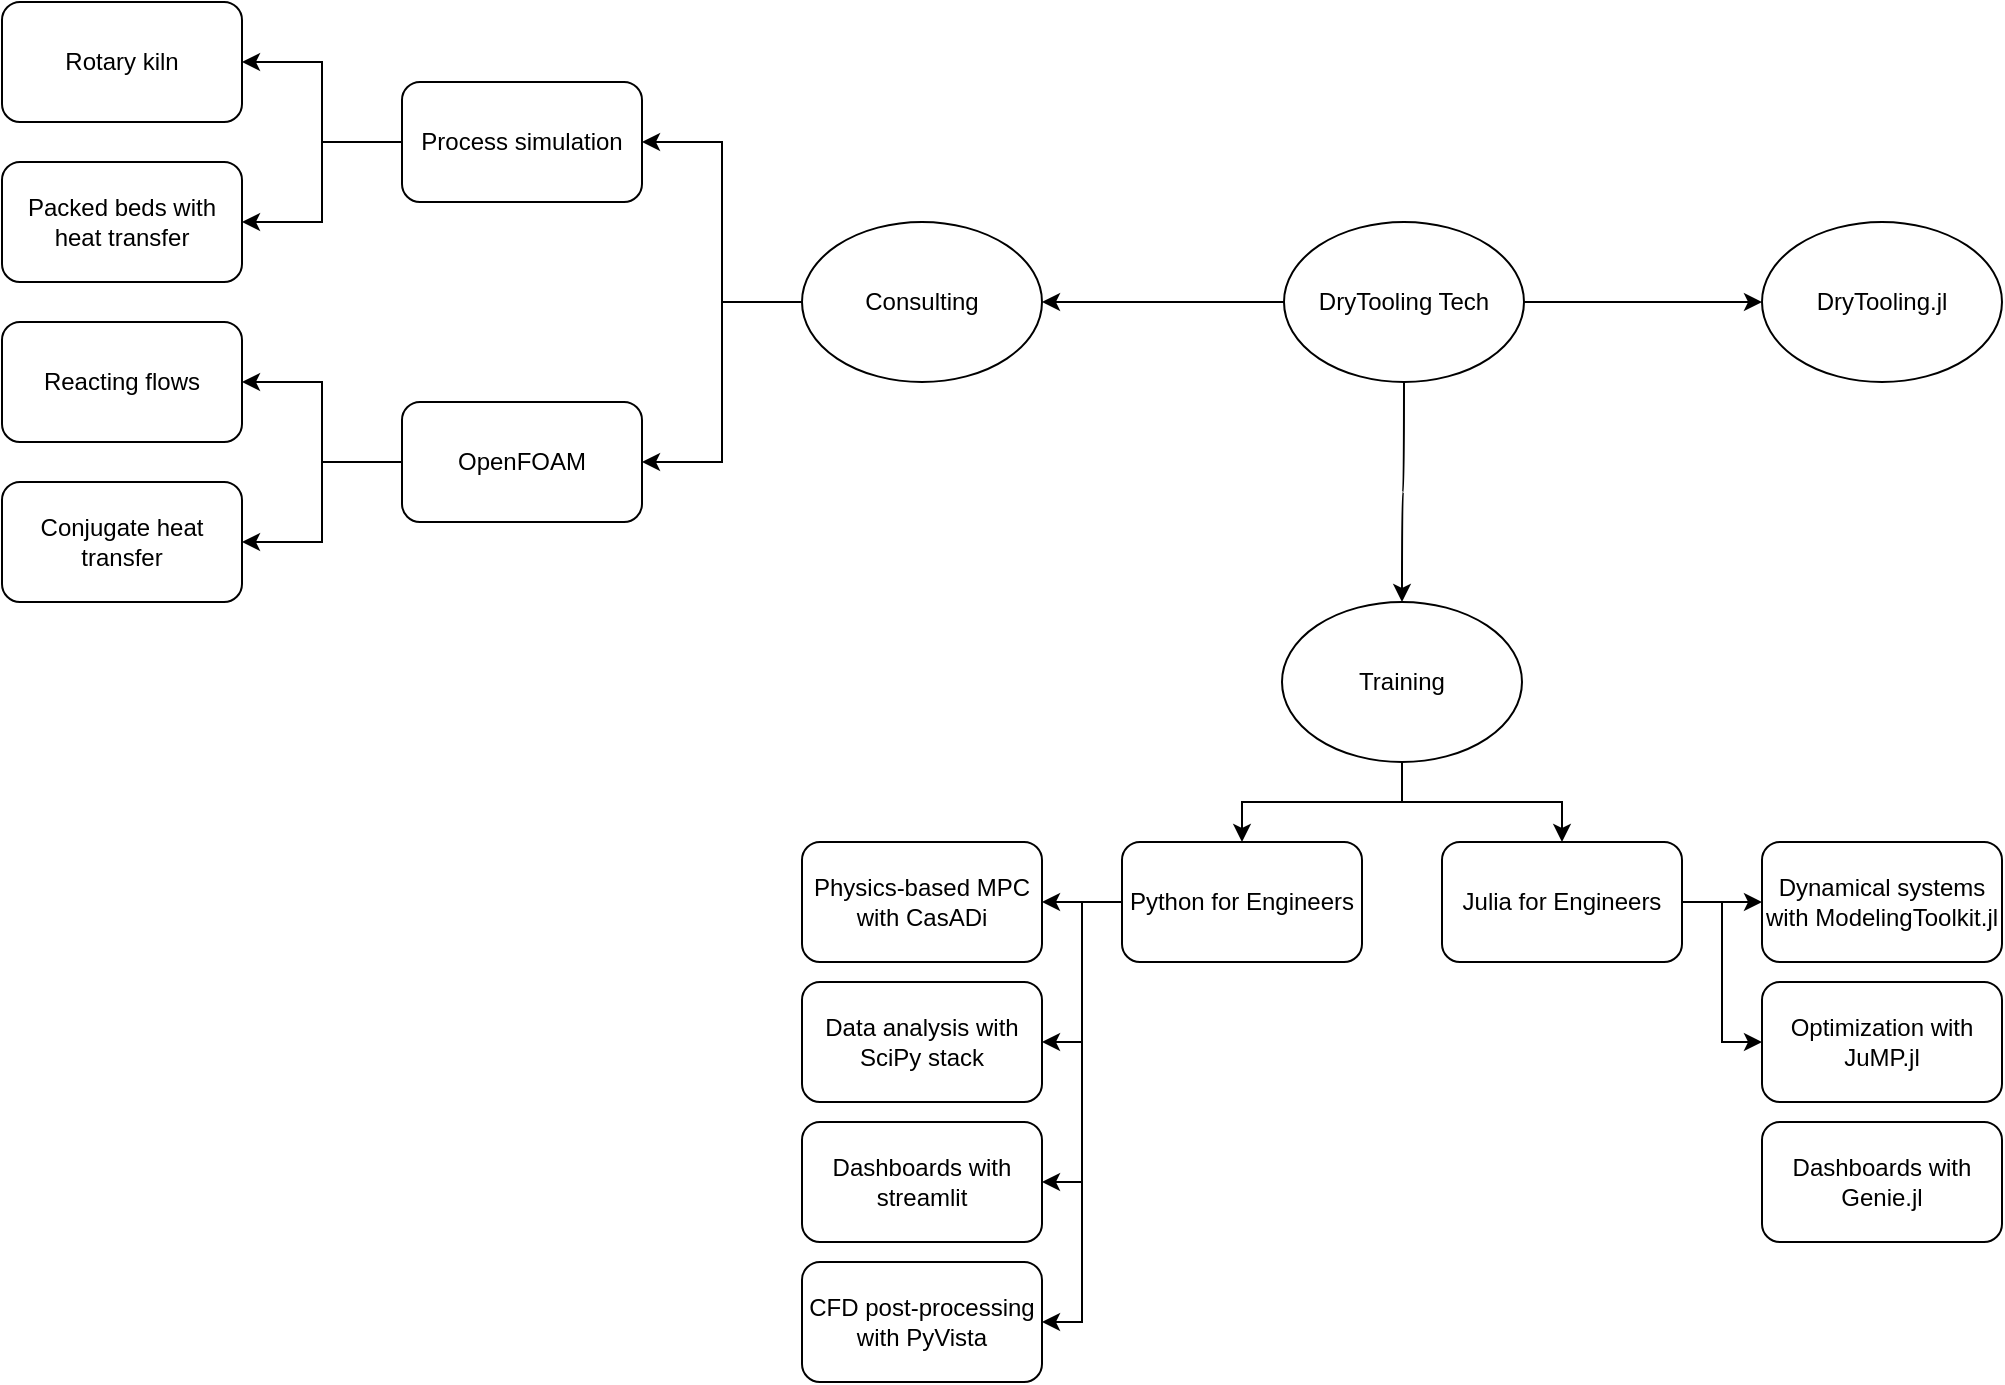 <mxfile version="22.1.4" type="github">
  <diagram name="Page-1" id="ShheRPUKKzBshwlSDHYq">
    <mxGraphModel dx="1121" dy="613" grid="1" gridSize="10" guides="1" tooltips="1" connect="1" arrows="1" fold="1" page="1" pageScale="1" pageWidth="4681" pageHeight="3300" math="0" shadow="0">
      <root>
        <mxCell id="0" />
        <mxCell id="1" parent="0" />
        <mxCell id="P_ZGVv6pG1mM6uEF-SW_-5" style="edgeStyle=orthogonalEdgeStyle;rounded=0;orthogonalLoop=1;jettySize=auto;html=1;curved=1;" edge="1" parent="1" source="P_ZGVv6pG1mM6uEF-SW_-1" target="P_ZGVv6pG1mM6uEF-SW_-4">
          <mxGeometry relative="1" as="geometry" />
        </mxCell>
        <mxCell id="P_ZGVv6pG1mM6uEF-SW_-7" style="edgeStyle=orthogonalEdgeStyle;rounded=0;orthogonalLoop=1;jettySize=auto;html=1;curved=1;" edge="1" parent="1" source="P_ZGVv6pG1mM6uEF-SW_-1" target="P_ZGVv6pG1mM6uEF-SW_-6">
          <mxGeometry relative="1" as="geometry" />
        </mxCell>
        <mxCell id="P_ZGVv6pG1mM6uEF-SW_-1" value="DryTooling Tech" style="ellipse;whiteSpace=wrap;html=1;" vertex="1" parent="1">
          <mxGeometry x="2281" y="1610" width="120" height="80" as="geometry" />
        </mxCell>
        <mxCell id="P_ZGVv6pG1mM6uEF-SW_-2" value="DryTooling.jl" style="ellipse;whiteSpace=wrap;html=1;" vertex="1" parent="1">
          <mxGeometry x="2520" y="1610" width="120" height="80" as="geometry" />
        </mxCell>
        <mxCell id="P_ZGVv6pG1mM6uEF-SW_-3" style="edgeStyle=orthogonalEdgeStyle;rounded=0;orthogonalLoop=1;jettySize=auto;html=1;entryX=0;entryY=0.5;entryDx=0;entryDy=0;curved=1;" edge="1" parent="1" source="P_ZGVv6pG1mM6uEF-SW_-1" target="P_ZGVv6pG1mM6uEF-SW_-2">
          <mxGeometry relative="1" as="geometry" />
        </mxCell>
        <mxCell id="P_ZGVv6pG1mM6uEF-SW_-11" style="edgeStyle=orthogonalEdgeStyle;rounded=0;orthogonalLoop=1;jettySize=auto;html=1;entryX=0.5;entryY=0;entryDx=0;entryDy=0;" edge="1" parent="1" source="P_ZGVv6pG1mM6uEF-SW_-4" target="P_ZGVv6pG1mM6uEF-SW_-9">
          <mxGeometry relative="1" as="geometry" />
        </mxCell>
        <mxCell id="P_ZGVv6pG1mM6uEF-SW_-12" style="edgeStyle=orthogonalEdgeStyle;rounded=0;orthogonalLoop=1;jettySize=auto;html=1;entryX=0.5;entryY=0;entryDx=0;entryDy=0;" edge="1" parent="1" source="P_ZGVv6pG1mM6uEF-SW_-4" target="P_ZGVv6pG1mM6uEF-SW_-8">
          <mxGeometry relative="1" as="geometry" />
        </mxCell>
        <mxCell id="P_ZGVv6pG1mM6uEF-SW_-4" value="Training" style="ellipse;whiteSpace=wrap;html=1;" vertex="1" parent="1">
          <mxGeometry x="2280" y="1800" width="120" height="80" as="geometry" />
        </mxCell>
        <mxCell id="P_ZGVv6pG1mM6uEF-SW_-26" style="edgeStyle=orthogonalEdgeStyle;rounded=0;orthogonalLoop=1;jettySize=auto;html=1;entryX=1;entryY=0.5;entryDx=0;entryDy=0;" edge="1" parent="1" source="P_ZGVv6pG1mM6uEF-SW_-6" target="P_ZGVv6pG1mM6uEF-SW_-25">
          <mxGeometry relative="1" as="geometry" />
        </mxCell>
        <mxCell id="P_ZGVv6pG1mM6uEF-SW_-34" style="edgeStyle=orthogonalEdgeStyle;rounded=0;orthogonalLoop=1;jettySize=auto;html=1;entryX=1;entryY=0.5;entryDx=0;entryDy=0;" edge="1" parent="1" source="P_ZGVv6pG1mM6uEF-SW_-6" target="P_ZGVv6pG1mM6uEF-SW_-33">
          <mxGeometry relative="1" as="geometry" />
        </mxCell>
        <mxCell id="P_ZGVv6pG1mM6uEF-SW_-6" value="Consulting" style="ellipse;whiteSpace=wrap;html=1;" vertex="1" parent="1">
          <mxGeometry x="2040" y="1610" width="120" height="80" as="geometry" />
        </mxCell>
        <mxCell id="P_ZGVv6pG1mM6uEF-SW_-13" style="edgeStyle=orthogonalEdgeStyle;rounded=0;orthogonalLoop=1;jettySize=auto;html=1;" edge="1" parent="1" source="P_ZGVv6pG1mM6uEF-SW_-8" target="P_ZGVv6pG1mM6uEF-SW_-10">
          <mxGeometry relative="1" as="geometry" />
        </mxCell>
        <mxCell id="P_ZGVv6pG1mM6uEF-SW_-15" style="edgeStyle=orthogonalEdgeStyle;rounded=0;orthogonalLoop=1;jettySize=auto;html=1;exitX=1;exitY=0.5;exitDx=0;exitDy=0;entryX=0;entryY=0.5;entryDx=0;entryDy=0;" edge="1" parent="1" source="P_ZGVv6pG1mM6uEF-SW_-8" target="P_ZGVv6pG1mM6uEF-SW_-14">
          <mxGeometry relative="1" as="geometry" />
        </mxCell>
        <mxCell id="P_ZGVv6pG1mM6uEF-SW_-8" value="Julia for Engineers" style="rounded=1;whiteSpace=wrap;html=1;" vertex="1" parent="1">
          <mxGeometry x="2360" y="1920" width="120" height="60" as="geometry" />
        </mxCell>
        <mxCell id="P_ZGVv6pG1mM6uEF-SW_-17" style="edgeStyle=orthogonalEdgeStyle;rounded=0;orthogonalLoop=1;jettySize=auto;html=1;entryX=1;entryY=0.5;entryDx=0;entryDy=0;" edge="1" parent="1" source="P_ZGVv6pG1mM6uEF-SW_-9" target="P_ZGVv6pG1mM6uEF-SW_-16">
          <mxGeometry relative="1" as="geometry" />
        </mxCell>
        <mxCell id="P_ZGVv6pG1mM6uEF-SW_-19" style="edgeStyle=orthogonalEdgeStyle;rounded=0;orthogonalLoop=1;jettySize=auto;html=1;entryX=1;entryY=0.5;entryDx=0;entryDy=0;" edge="1" parent="1" source="P_ZGVv6pG1mM6uEF-SW_-9" target="P_ZGVv6pG1mM6uEF-SW_-18">
          <mxGeometry relative="1" as="geometry" />
        </mxCell>
        <mxCell id="P_ZGVv6pG1mM6uEF-SW_-21" style="edgeStyle=orthogonalEdgeStyle;rounded=0;orthogonalLoop=1;jettySize=auto;html=1;entryX=1;entryY=0.5;entryDx=0;entryDy=0;" edge="1" parent="1" source="P_ZGVv6pG1mM6uEF-SW_-9" target="P_ZGVv6pG1mM6uEF-SW_-20">
          <mxGeometry relative="1" as="geometry" />
        </mxCell>
        <mxCell id="P_ZGVv6pG1mM6uEF-SW_-24" style="edgeStyle=orthogonalEdgeStyle;rounded=0;orthogonalLoop=1;jettySize=auto;html=1;entryX=1;entryY=0.5;entryDx=0;entryDy=0;" edge="1" parent="1" source="P_ZGVv6pG1mM6uEF-SW_-9" target="P_ZGVv6pG1mM6uEF-SW_-23">
          <mxGeometry relative="1" as="geometry" />
        </mxCell>
        <mxCell id="P_ZGVv6pG1mM6uEF-SW_-9" value="Python for Engineers" style="rounded=1;whiteSpace=wrap;html=1;" vertex="1" parent="1">
          <mxGeometry x="2200" y="1920" width="120" height="60" as="geometry" />
        </mxCell>
        <mxCell id="P_ZGVv6pG1mM6uEF-SW_-10" value="Dynamical systems with ModelingToolkit.jl" style="rounded=1;whiteSpace=wrap;html=1;" vertex="1" parent="1">
          <mxGeometry x="2520" y="1920" width="120" height="60" as="geometry" />
        </mxCell>
        <mxCell id="P_ZGVv6pG1mM6uEF-SW_-14" value="Optimization with JuMP.jl" style="rounded=1;whiteSpace=wrap;html=1;" vertex="1" parent="1">
          <mxGeometry x="2520" y="1990" width="120" height="60" as="geometry" />
        </mxCell>
        <mxCell id="P_ZGVv6pG1mM6uEF-SW_-16" value="Physics-based MPC with CasADi" style="rounded=1;whiteSpace=wrap;html=1;" vertex="1" parent="1">
          <mxGeometry x="2040" y="1920" width="120" height="60" as="geometry" />
        </mxCell>
        <mxCell id="P_ZGVv6pG1mM6uEF-SW_-18" value="Data analysis with SciPy stack" style="rounded=1;whiteSpace=wrap;html=1;" vertex="1" parent="1">
          <mxGeometry x="2040" y="1990" width="120" height="60" as="geometry" />
        </mxCell>
        <mxCell id="P_ZGVv6pG1mM6uEF-SW_-20" value="Dashboards with streamlit" style="rounded=1;whiteSpace=wrap;html=1;" vertex="1" parent="1">
          <mxGeometry x="2040" y="2060" width="120" height="60" as="geometry" />
        </mxCell>
        <mxCell id="P_ZGVv6pG1mM6uEF-SW_-22" value="Dashboards with Genie.jl" style="rounded=1;whiteSpace=wrap;html=1;" vertex="1" parent="1">
          <mxGeometry x="2520" y="2060" width="120" height="60" as="geometry" />
        </mxCell>
        <mxCell id="P_ZGVv6pG1mM6uEF-SW_-23" value="CFD post-processing with PyVista" style="rounded=1;whiteSpace=wrap;html=1;" vertex="1" parent="1">
          <mxGeometry x="2040" y="2130" width="120" height="60" as="geometry" />
        </mxCell>
        <mxCell id="P_ZGVv6pG1mM6uEF-SW_-28" style="edgeStyle=orthogonalEdgeStyle;rounded=0;orthogonalLoop=1;jettySize=auto;html=1;entryX=1;entryY=0.5;entryDx=0;entryDy=0;" edge="1" parent="1" source="P_ZGVv6pG1mM6uEF-SW_-25" target="P_ZGVv6pG1mM6uEF-SW_-27">
          <mxGeometry relative="1" as="geometry" />
        </mxCell>
        <mxCell id="P_ZGVv6pG1mM6uEF-SW_-30" style="edgeStyle=orthogonalEdgeStyle;rounded=0;orthogonalLoop=1;jettySize=auto;html=1;entryX=1;entryY=0.5;entryDx=0;entryDy=0;" edge="1" parent="1" source="P_ZGVv6pG1mM6uEF-SW_-25" target="P_ZGVv6pG1mM6uEF-SW_-29">
          <mxGeometry relative="1" as="geometry" />
        </mxCell>
        <mxCell id="P_ZGVv6pG1mM6uEF-SW_-25" value="OpenFOAM" style="rounded=1;whiteSpace=wrap;html=1;" vertex="1" parent="1">
          <mxGeometry x="1840" y="1700" width="120" height="60" as="geometry" />
        </mxCell>
        <mxCell id="P_ZGVv6pG1mM6uEF-SW_-27" value="Reacting flows" style="rounded=1;whiteSpace=wrap;html=1;" vertex="1" parent="1">
          <mxGeometry x="1640" y="1660" width="120" height="60" as="geometry" />
        </mxCell>
        <mxCell id="P_ZGVv6pG1mM6uEF-SW_-29" value="Conjugate heat transfer" style="rounded=1;whiteSpace=wrap;html=1;" vertex="1" parent="1">
          <mxGeometry x="1640" y="1740" width="120" height="60" as="geometry" />
        </mxCell>
        <mxCell id="P_ZGVv6pG1mM6uEF-SW_-36" style="edgeStyle=orthogonalEdgeStyle;rounded=0;orthogonalLoop=1;jettySize=auto;html=1;entryX=1;entryY=0.5;entryDx=0;entryDy=0;" edge="1" parent="1" source="P_ZGVv6pG1mM6uEF-SW_-33" target="P_ZGVv6pG1mM6uEF-SW_-35">
          <mxGeometry relative="1" as="geometry" />
        </mxCell>
        <mxCell id="P_ZGVv6pG1mM6uEF-SW_-38" style="edgeStyle=orthogonalEdgeStyle;rounded=0;orthogonalLoop=1;jettySize=auto;html=1;entryX=1;entryY=0.5;entryDx=0;entryDy=0;" edge="1" parent="1" source="P_ZGVv6pG1mM6uEF-SW_-33" target="P_ZGVv6pG1mM6uEF-SW_-37">
          <mxGeometry relative="1" as="geometry" />
        </mxCell>
        <mxCell id="P_ZGVv6pG1mM6uEF-SW_-33" value="Process simulation" style="rounded=1;whiteSpace=wrap;html=1;" vertex="1" parent="1">
          <mxGeometry x="1840" y="1540" width="120" height="60" as="geometry" />
        </mxCell>
        <mxCell id="P_ZGVv6pG1mM6uEF-SW_-35" value="Rotary kiln" style="rounded=1;whiteSpace=wrap;html=1;" vertex="1" parent="1">
          <mxGeometry x="1640" y="1500" width="120" height="60" as="geometry" />
        </mxCell>
        <mxCell id="P_ZGVv6pG1mM6uEF-SW_-37" value="Packed beds with heat transfer" style="rounded=1;whiteSpace=wrap;html=1;" vertex="1" parent="1">
          <mxGeometry x="1640" y="1580" width="120" height="60" as="geometry" />
        </mxCell>
      </root>
    </mxGraphModel>
  </diagram>
</mxfile>
